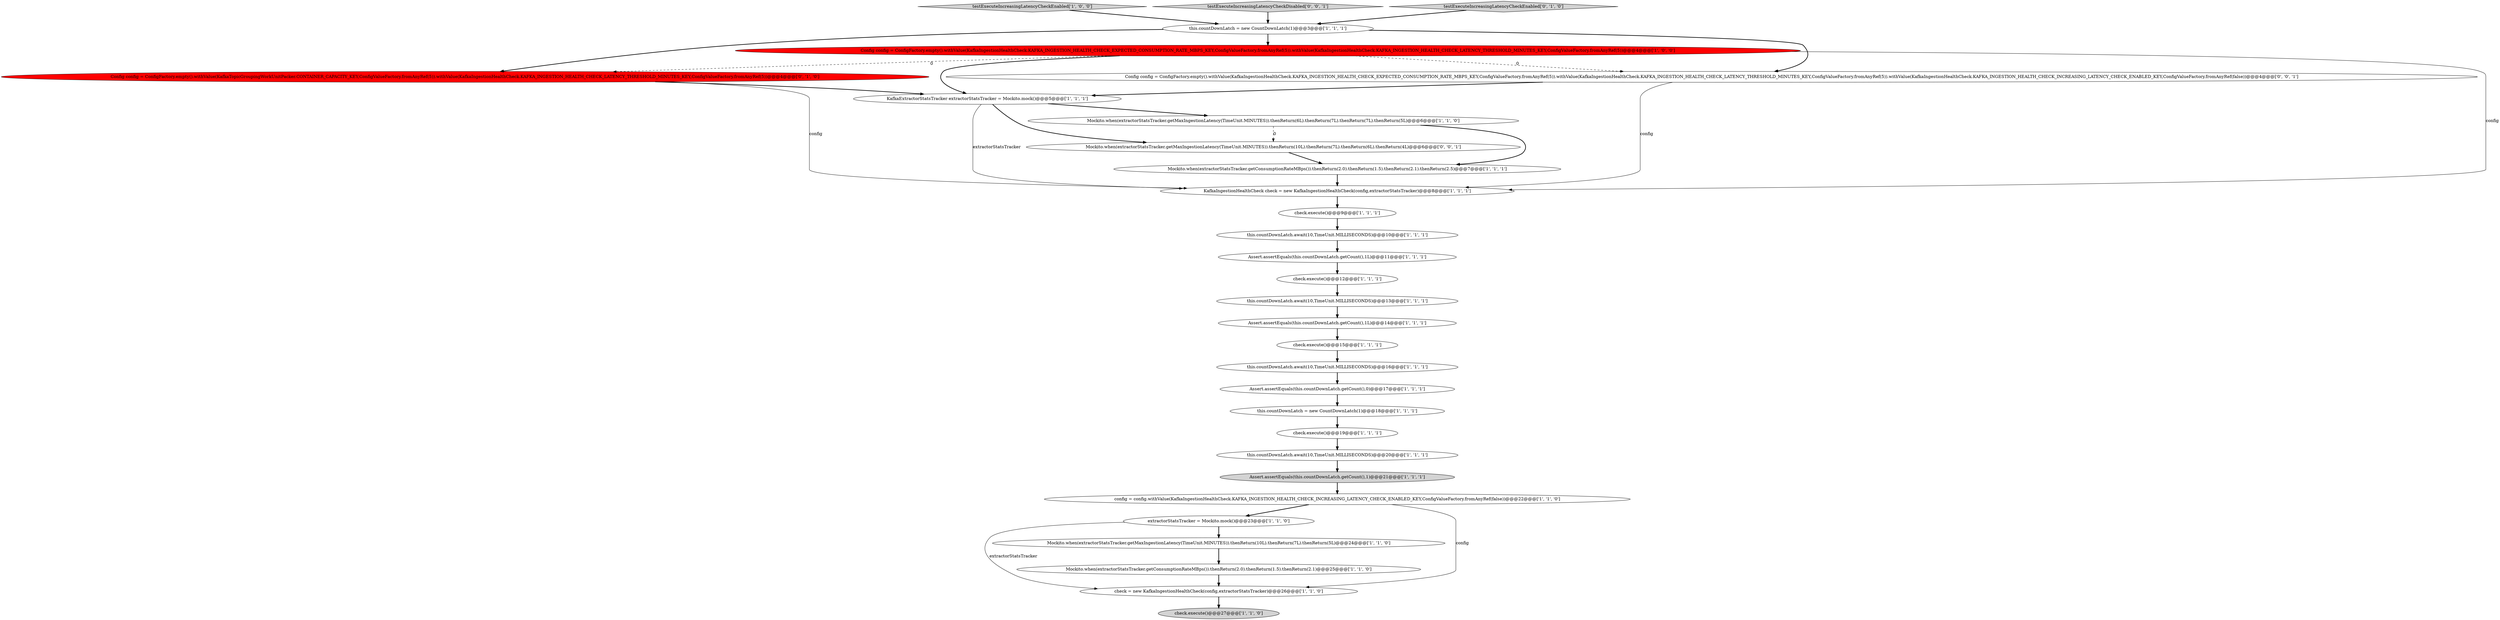 digraph {
23 [style = filled, label = "extractorStatsTracker = Mockito.mock()@@@23@@@['1', '1', '0']", fillcolor = white, shape = ellipse image = "AAA0AAABBB1BBB"];
18 [style = filled, label = "check.execute()@@@19@@@['1', '1', '1']", fillcolor = white, shape = ellipse image = "AAA0AAABBB1BBB"];
11 [style = filled, label = "this.countDownLatch.await(10,TimeUnit.MILLISECONDS)@@@20@@@['1', '1', '1']", fillcolor = white, shape = ellipse image = "AAA0AAABBB1BBB"];
25 [style = filled, label = "Assert.assertEquals(this.countDownLatch.getCount(),0)@@@17@@@['1', '1', '1']", fillcolor = white, shape = ellipse image = "AAA0AAABBB1BBB"];
2 [style = filled, label = "Assert.assertEquals(this.countDownLatch.getCount(),1L)@@@14@@@['1', '1', '1']", fillcolor = white, shape = ellipse image = "AAA0AAABBB1BBB"];
4 [style = filled, label = "this.countDownLatch = new CountDownLatch(1)@@@3@@@['1', '1', '1']", fillcolor = white, shape = ellipse image = "AAA0AAABBB1BBB"];
3 [style = filled, label = "this.countDownLatch = new CountDownLatch(1)@@@18@@@['1', '1', '1']", fillcolor = white, shape = ellipse image = "AAA0AAABBB1BBB"];
15 [style = filled, label = "this.countDownLatch.await(10,TimeUnit.MILLISECONDS)@@@10@@@['1', '1', '1']", fillcolor = white, shape = ellipse image = "AAA0AAABBB1BBB"];
14 [style = filled, label = "check.execute()@@@9@@@['1', '1', '1']", fillcolor = white, shape = ellipse image = "AAA0AAABBB1BBB"];
16 [style = filled, label = "testExecuteIncreasingLatencyCheckEnabled['1', '0', '0']", fillcolor = lightgray, shape = diamond image = "AAA0AAABBB1BBB"];
7 [style = filled, label = "Assert.assertEquals(this.countDownLatch.getCount(),1)@@@21@@@['1', '1', '1']", fillcolor = lightgray, shape = ellipse image = "AAA0AAABBB1BBB"];
1 [style = filled, label = "KafkaExtractorStatsTracker extractorStatsTracker = Mockito.mock()@@@5@@@['1', '1', '1']", fillcolor = white, shape = ellipse image = "AAA0AAABBB1BBB"];
28 [style = filled, label = "Mockito.when(extractorStatsTracker.getMaxIngestionLatency(TimeUnit.MINUTES)).thenReturn(10L).thenReturn(7L).thenReturn(6L).thenReturn(4L)@@@6@@@['0', '0', '1']", fillcolor = white, shape = ellipse image = "AAA0AAABBB3BBB"];
8 [style = filled, label = "KafkaIngestionHealthCheck check = new KafkaIngestionHealthCheck(config,extractorStatsTracker)@@@8@@@['1', '1', '1']", fillcolor = white, shape = ellipse image = "AAA0AAABBB1BBB"];
17 [style = filled, label = "check = new KafkaIngestionHealthCheck(config,extractorStatsTracker)@@@26@@@['1', '1', '0']", fillcolor = white, shape = ellipse image = "AAA0AAABBB1BBB"];
9 [style = filled, label = "Mockito.when(extractorStatsTracker.getMaxIngestionLatency(TimeUnit.MINUTES)).thenReturn(10L).thenReturn(7L).thenReturn(5L)@@@24@@@['1', '1', '0']", fillcolor = white, shape = ellipse image = "AAA0AAABBB1BBB"];
5 [style = filled, label = "Mockito.when(extractorStatsTracker.getMaxIngestionLatency(TimeUnit.MINUTES)).thenReturn(6L).thenReturn(7L).thenReturn(7L).thenReturn(5L)@@@6@@@['1', '1', '0']", fillcolor = white, shape = ellipse image = "AAA0AAABBB1BBB"];
19 [style = filled, label = "Config config = ConfigFactory.empty().withValue(KafkaIngestionHealthCheck.KAFKA_INGESTION_HEALTH_CHECK_EXPECTED_CONSUMPTION_RATE_MBPS_KEY,ConfigValueFactory.fromAnyRef(5)).withValue(KafkaIngestionHealthCheck.KAFKA_INGESTION_HEALTH_CHECK_LATENCY_THRESHOLD_MINUTES_KEY,ConfigValueFactory.fromAnyRef(5))@@@4@@@['1', '0', '0']", fillcolor = red, shape = ellipse image = "AAA1AAABBB1BBB"];
12 [style = filled, label = "check.execute()@@@12@@@['1', '1', '1']", fillcolor = white, shape = ellipse image = "AAA0AAABBB1BBB"];
6 [style = filled, label = "Mockito.when(extractorStatsTracker.getConsumptionRateMBps()).thenReturn(2.0).thenReturn(1.5).thenReturn(2.1).thenReturn(2.5)@@@7@@@['1', '1', '1']", fillcolor = white, shape = ellipse image = "AAA0AAABBB1BBB"];
30 [style = filled, label = "testExecuteIncreasingLatencyCheckDisabled['0', '0', '1']", fillcolor = lightgray, shape = diamond image = "AAA0AAABBB3BBB"];
13 [style = filled, label = "this.countDownLatch.await(10,TimeUnit.MILLISECONDS)@@@16@@@['1', '1', '1']", fillcolor = white, shape = ellipse image = "AAA0AAABBB1BBB"];
27 [style = filled, label = "testExecuteIncreasingLatencyCheckEnabled['0', '1', '0']", fillcolor = lightgray, shape = diamond image = "AAA0AAABBB2BBB"];
10 [style = filled, label = "check.execute()@@@15@@@['1', '1', '1']", fillcolor = white, shape = ellipse image = "AAA0AAABBB1BBB"];
0 [style = filled, label = "check.execute()@@@27@@@['1', '1', '0']", fillcolor = lightgray, shape = ellipse image = "AAA0AAABBB1BBB"];
22 [style = filled, label = "Assert.assertEquals(this.countDownLatch.getCount(),1L)@@@11@@@['1', '1', '1']", fillcolor = white, shape = ellipse image = "AAA0AAABBB1BBB"];
29 [style = filled, label = "Config config = ConfigFactory.empty().withValue(KafkaIngestionHealthCheck.KAFKA_INGESTION_HEALTH_CHECK_EXPECTED_CONSUMPTION_RATE_MBPS_KEY,ConfigValueFactory.fromAnyRef(5)).withValue(KafkaIngestionHealthCheck.KAFKA_INGESTION_HEALTH_CHECK_LATENCY_THRESHOLD_MINUTES_KEY,ConfigValueFactory.fromAnyRef(5)).withValue(KafkaIngestionHealthCheck.KAFKA_INGESTION_HEALTH_CHECK_INCREASING_LATENCY_CHECK_ENABLED_KEY,ConfigValueFactory.fromAnyRef(false))@@@4@@@['0', '0', '1']", fillcolor = white, shape = ellipse image = "AAA0AAABBB3BBB"];
20 [style = filled, label = "Mockito.when(extractorStatsTracker.getConsumptionRateMBps()).thenReturn(2.0).thenReturn(1.5).thenReturn(2.1)@@@25@@@['1', '1', '0']", fillcolor = white, shape = ellipse image = "AAA0AAABBB1BBB"];
24 [style = filled, label = "this.countDownLatch.await(10,TimeUnit.MILLISECONDS)@@@13@@@['1', '1', '1']", fillcolor = white, shape = ellipse image = "AAA0AAABBB1BBB"];
21 [style = filled, label = "config = config.withValue(KafkaIngestionHealthCheck.KAFKA_INGESTION_HEALTH_CHECK_INCREASING_LATENCY_CHECK_ENABLED_KEY,ConfigValueFactory.fromAnyRef(false))@@@22@@@['1', '1', '0']", fillcolor = white, shape = ellipse image = "AAA0AAABBB1BBB"];
26 [style = filled, label = "Config config = ConfigFactory.empty().withValue(KafkaTopicGroupingWorkUnitPacker.CONTAINER_CAPACITY_KEY,ConfigValueFactory.fromAnyRef(5)).withValue(KafkaIngestionHealthCheck.KAFKA_INGESTION_HEALTH_CHECK_LATENCY_THRESHOLD_MINUTES_KEY,ConfigValueFactory.fromAnyRef(5))@@@4@@@['0', '1', '0']", fillcolor = red, shape = ellipse image = "AAA1AAABBB2BBB"];
1->5 [style = bold, label=""];
13->25 [style = bold, label=""];
28->6 [style = bold, label=""];
20->17 [style = bold, label=""];
1->8 [style = solid, label="extractorStatsTracker"];
24->2 [style = bold, label=""];
26->1 [style = bold, label=""];
18->11 [style = bold, label=""];
25->3 [style = bold, label=""];
4->19 [style = bold, label=""];
19->29 [style = dashed, label="0"];
4->26 [style = bold, label=""];
8->14 [style = bold, label=""];
9->20 [style = bold, label=""];
4->29 [style = bold, label=""];
12->24 [style = bold, label=""];
2->10 [style = bold, label=""];
26->8 [style = solid, label="config"];
15->22 [style = bold, label=""];
3->18 [style = bold, label=""];
23->17 [style = solid, label="extractorStatsTracker"];
19->1 [style = bold, label=""];
27->4 [style = bold, label=""];
1->28 [style = bold, label=""];
17->0 [style = bold, label=""];
5->28 [style = dashed, label="0"];
5->6 [style = bold, label=""];
19->26 [style = dashed, label="0"];
10->13 [style = bold, label=""];
19->8 [style = solid, label="config"];
30->4 [style = bold, label=""];
22->12 [style = bold, label=""];
21->17 [style = solid, label="config"];
6->8 [style = bold, label=""];
7->21 [style = bold, label=""];
29->8 [style = solid, label="config"];
14->15 [style = bold, label=""];
29->1 [style = bold, label=""];
16->4 [style = bold, label=""];
23->9 [style = bold, label=""];
11->7 [style = bold, label=""];
21->23 [style = bold, label=""];
}
